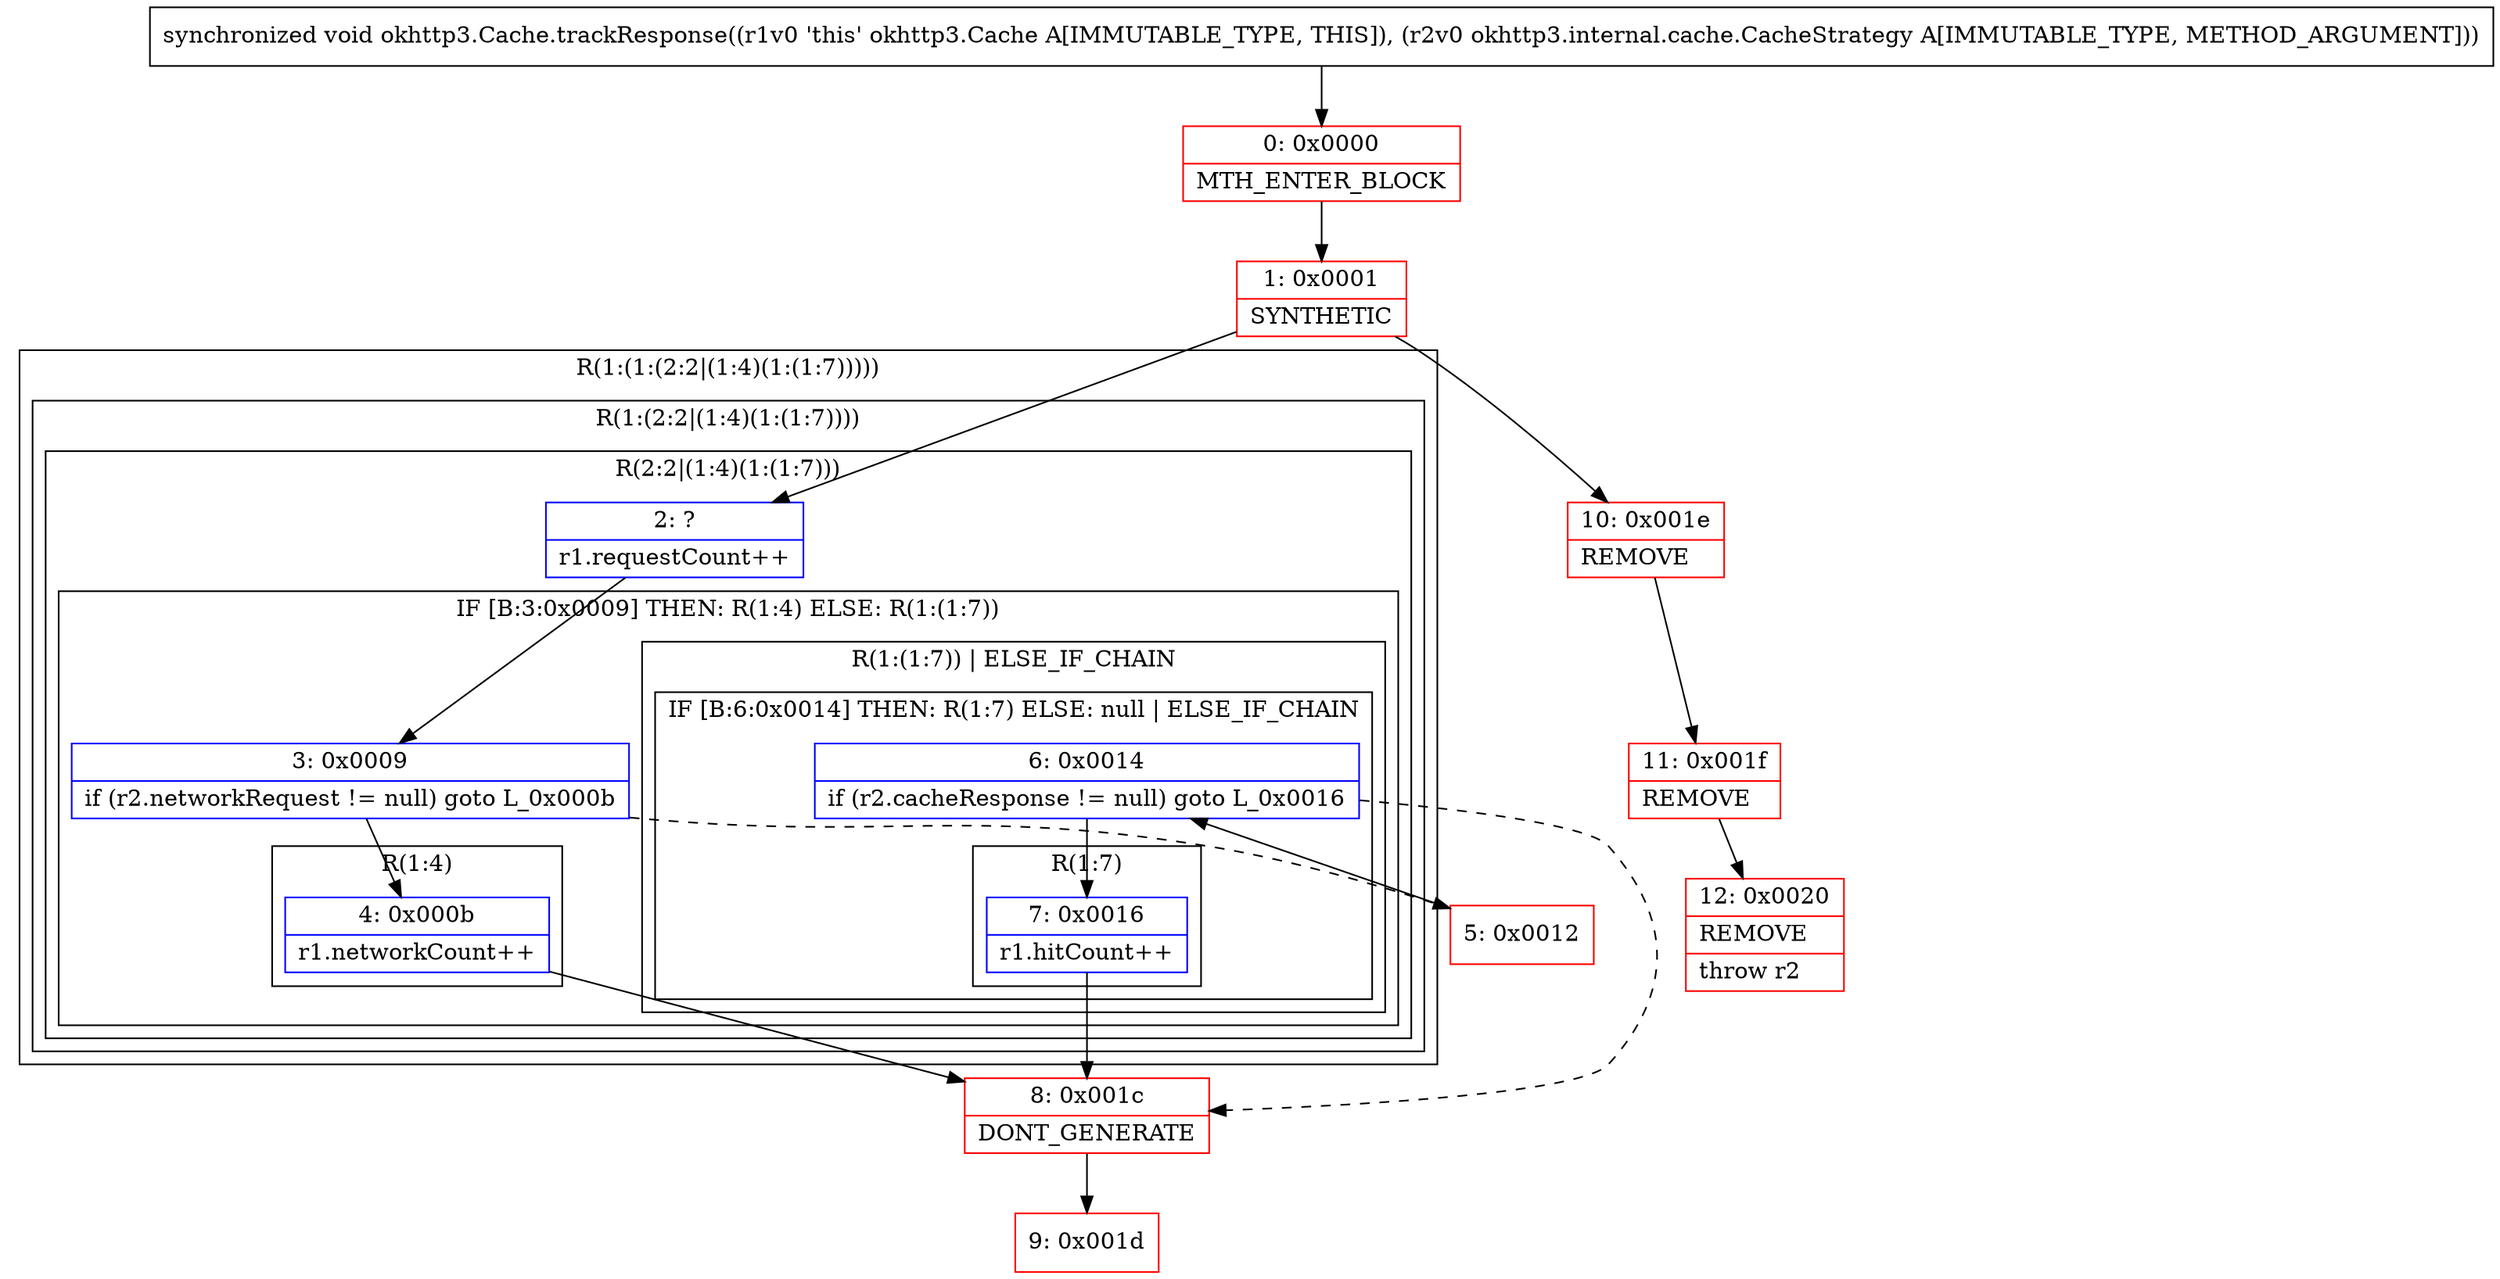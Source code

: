 digraph "CFG forokhttp3.Cache.trackResponse(Lokhttp3\/internal\/cache\/CacheStrategy;)V" {
subgraph cluster_Region_397903017 {
label = "R(1:(1:(2:2|(1:4)(1:(1:7)))))";
node [shape=record,color=blue];
subgraph cluster_Region_2097721629 {
label = "R(1:(2:2|(1:4)(1:(1:7))))";
node [shape=record,color=blue];
subgraph cluster_Region_1681491112 {
label = "R(2:2|(1:4)(1:(1:7)))";
node [shape=record,color=blue];
Node_2 [shape=record,label="{2\:\ ?|r1.requestCount++\l}"];
subgraph cluster_IfRegion_1926455529 {
label = "IF [B:3:0x0009] THEN: R(1:4) ELSE: R(1:(1:7))";
node [shape=record,color=blue];
Node_3 [shape=record,label="{3\:\ 0x0009|if (r2.networkRequest != null) goto L_0x000b\l}"];
subgraph cluster_Region_1508516054 {
label = "R(1:4)";
node [shape=record,color=blue];
Node_4 [shape=record,label="{4\:\ 0x000b|r1.networkCount++\l}"];
}
subgraph cluster_Region_1632826031 {
label = "R(1:(1:7)) | ELSE_IF_CHAIN\l";
node [shape=record,color=blue];
subgraph cluster_IfRegion_1231431401 {
label = "IF [B:6:0x0014] THEN: R(1:7) ELSE: null | ELSE_IF_CHAIN\l";
node [shape=record,color=blue];
Node_6 [shape=record,label="{6\:\ 0x0014|if (r2.cacheResponse != null) goto L_0x0016\l}"];
subgraph cluster_Region_551277316 {
label = "R(1:7)";
node [shape=record,color=blue];
Node_7 [shape=record,label="{7\:\ 0x0016|r1.hitCount++\l}"];
}
}
}
}
}
}
}
Node_0 [shape=record,color=red,label="{0\:\ 0x0000|MTH_ENTER_BLOCK\l}"];
Node_1 [shape=record,color=red,label="{1\:\ 0x0001|SYNTHETIC\l}"];
Node_5 [shape=record,color=red,label="{5\:\ 0x0012}"];
Node_8 [shape=record,color=red,label="{8\:\ 0x001c|DONT_GENERATE\l}"];
Node_9 [shape=record,color=red,label="{9\:\ 0x001d}"];
Node_10 [shape=record,color=red,label="{10\:\ 0x001e|REMOVE\l}"];
Node_11 [shape=record,color=red,label="{11\:\ 0x001f|REMOVE\l}"];
Node_12 [shape=record,color=red,label="{12\:\ 0x0020|REMOVE\l|throw r2\l}"];
MethodNode[shape=record,label="{synchronized void okhttp3.Cache.trackResponse((r1v0 'this' okhttp3.Cache A[IMMUTABLE_TYPE, THIS]), (r2v0 okhttp3.internal.cache.CacheStrategy A[IMMUTABLE_TYPE, METHOD_ARGUMENT])) }"];
MethodNode -> Node_0;
Node_2 -> Node_3;
Node_3 -> Node_4;
Node_3 -> Node_5[style=dashed];
Node_4 -> Node_8;
Node_6 -> Node_7;
Node_6 -> Node_8[style=dashed];
Node_7 -> Node_8;
Node_0 -> Node_1;
Node_1 -> Node_2;
Node_1 -> Node_10;
Node_5 -> Node_6;
Node_8 -> Node_9;
Node_10 -> Node_11;
Node_11 -> Node_12;
}


